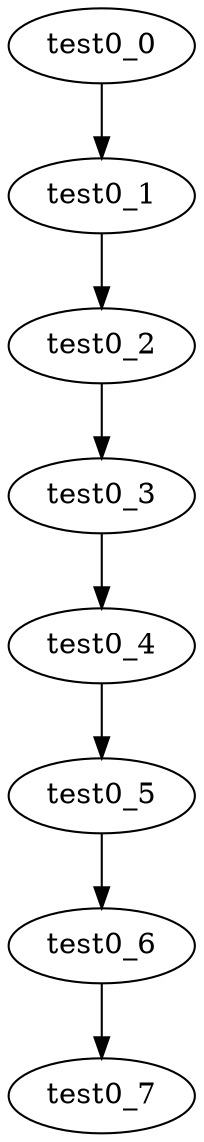 digraph G {
test0_0->test0_1;
test0_1->test0_2;
test0_2->test0_3;
test0_3->test0_4;
test0_4->test0_5;
test0_5->test0_6;
test0_6->test0_7;

}
